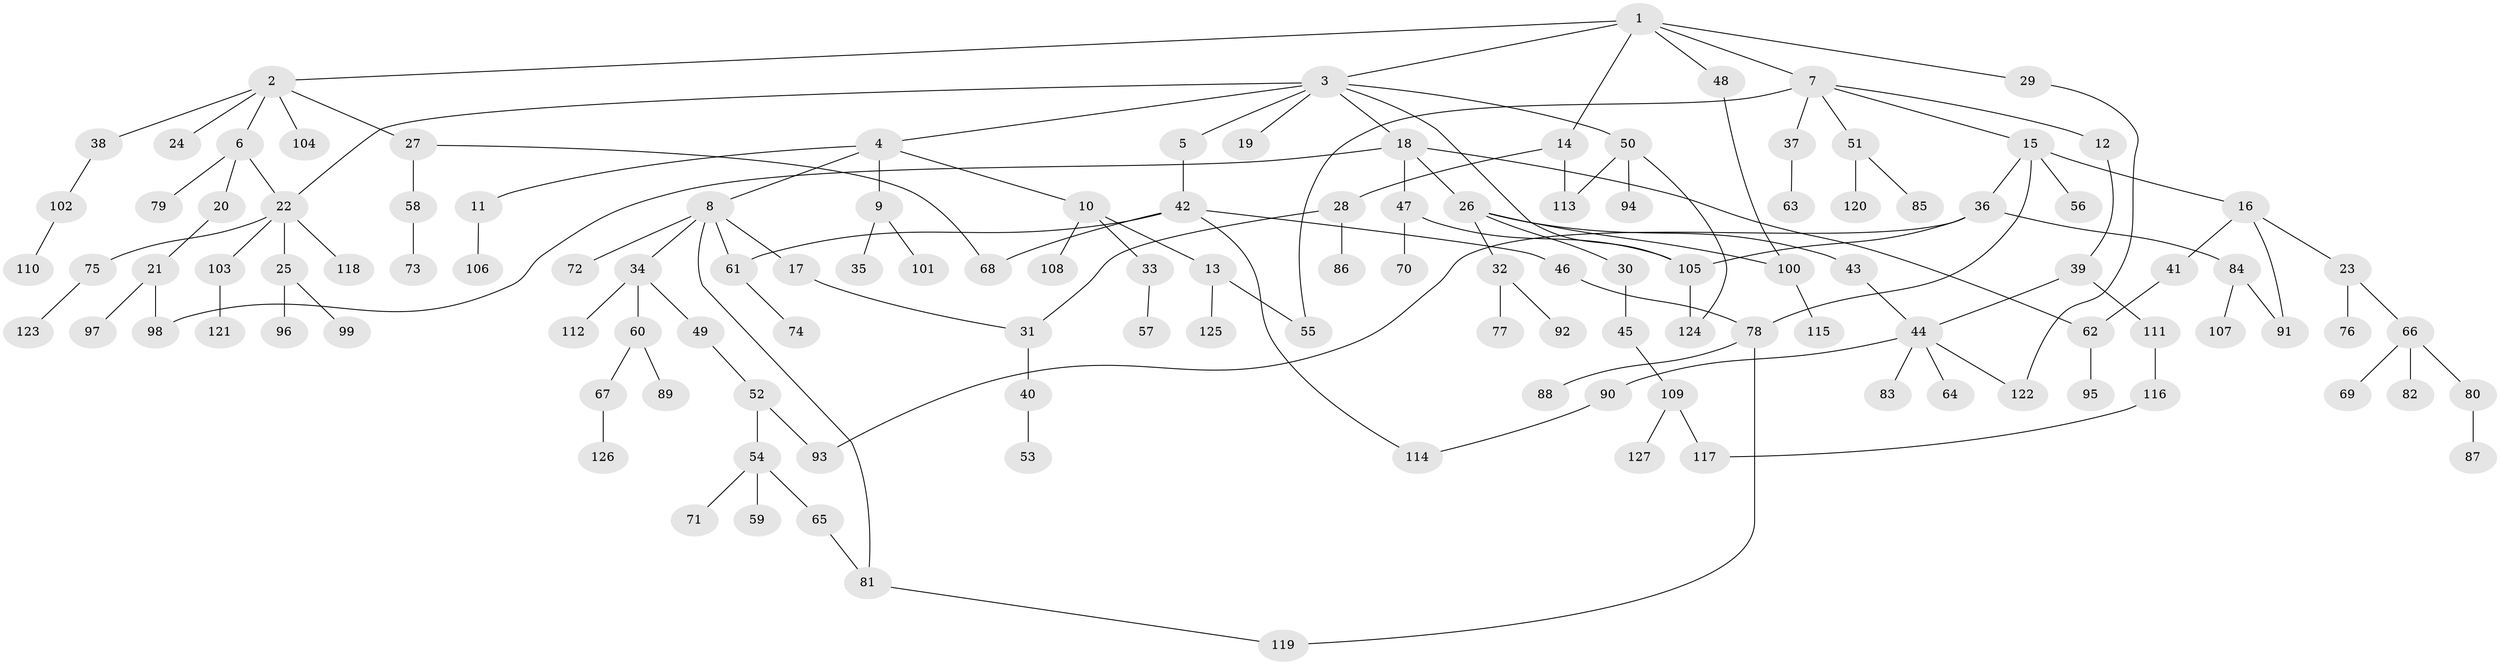 // coarse degree distribution, {10: 0.011111111111111112, 7: 0.03333333333333333, 11: 0.011111111111111112, 2: 0.3333333333333333, 8: 0.022222222222222223, 3: 0.12222222222222222, 1: 0.3888888888888889, 5: 0.022222222222222223, 6: 0.022222222222222223, 4: 0.03333333333333333}
// Generated by graph-tools (version 1.1) at 2025/51/02/27/25 19:51:39]
// undirected, 127 vertices, 147 edges
graph export_dot {
graph [start="1"]
  node [color=gray90,style=filled];
  1;
  2;
  3;
  4;
  5;
  6;
  7;
  8;
  9;
  10;
  11;
  12;
  13;
  14;
  15;
  16;
  17;
  18;
  19;
  20;
  21;
  22;
  23;
  24;
  25;
  26;
  27;
  28;
  29;
  30;
  31;
  32;
  33;
  34;
  35;
  36;
  37;
  38;
  39;
  40;
  41;
  42;
  43;
  44;
  45;
  46;
  47;
  48;
  49;
  50;
  51;
  52;
  53;
  54;
  55;
  56;
  57;
  58;
  59;
  60;
  61;
  62;
  63;
  64;
  65;
  66;
  67;
  68;
  69;
  70;
  71;
  72;
  73;
  74;
  75;
  76;
  77;
  78;
  79;
  80;
  81;
  82;
  83;
  84;
  85;
  86;
  87;
  88;
  89;
  90;
  91;
  92;
  93;
  94;
  95;
  96;
  97;
  98;
  99;
  100;
  101;
  102;
  103;
  104;
  105;
  106;
  107;
  108;
  109;
  110;
  111;
  112;
  113;
  114;
  115;
  116;
  117;
  118;
  119;
  120;
  121;
  122;
  123;
  124;
  125;
  126;
  127;
  1 -- 2;
  1 -- 3;
  1 -- 7;
  1 -- 14;
  1 -- 29;
  1 -- 48;
  2 -- 6;
  2 -- 24;
  2 -- 27;
  2 -- 38;
  2 -- 104;
  3 -- 4;
  3 -- 5;
  3 -- 18;
  3 -- 19;
  3 -- 22;
  3 -- 50;
  3 -- 105;
  4 -- 8;
  4 -- 9;
  4 -- 10;
  4 -- 11;
  5 -- 42;
  6 -- 20;
  6 -- 79;
  6 -- 22;
  7 -- 12;
  7 -- 15;
  7 -- 37;
  7 -- 51;
  7 -- 55;
  8 -- 17;
  8 -- 34;
  8 -- 72;
  8 -- 61;
  8 -- 81;
  9 -- 35;
  9 -- 101;
  10 -- 13;
  10 -- 33;
  10 -- 108;
  11 -- 106;
  12 -- 39;
  13 -- 125;
  13 -- 55;
  14 -- 28;
  14 -- 113;
  15 -- 16;
  15 -- 36;
  15 -- 56;
  15 -- 78;
  16 -- 23;
  16 -- 41;
  16 -- 91;
  17 -- 31;
  18 -- 26;
  18 -- 47;
  18 -- 62;
  18 -- 98;
  20 -- 21;
  21 -- 97;
  21 -- 98;
  22 -- 25;
  22 -- 75;
  22 -- 103;
  22 -- 118;
  23 -- 66;
  23 -- 76;
  25 -- 96;
  25 -- 99;
  26 -- 30;
  26 -- 32;
  26 -- 43;
  26 -- 100;
  27 -- 58;
  27 -- 68;
  28 -- 86;
  28 -- 31;
  29 -- 122;
  30 -- 45;
  31 -- 40;
  32 -- 77;
  32 -- 92;
  33 -- 57;
  34 -- 49;
  34 -- 60;
  34 -- 112;
  36 -- 84;
  36 -- 93;
  36 -- 105;
  37 -- 63;
  38 -- 102;
  39 -- 111;
  39 -- 44;
  40 -- 53;
  41 -- 62;
  42 -- 46;
  42 -- 61;
  42 -- 114;
  42 -- 68;
  43 -- 44;
  44 -- 64;
  44 -- 83;
  44 -- 90;
  44 -- 122;
  45 -- 109;
  46 -- 78;
  47 -- 70;
  47 -- 105;
  48 -- 100;
  49 -- 52;
  50 -- 94;
  50 -- 113;
  50 -- 124;
  51 -- 85;
  51 -- 120;
  52 -- 54;
  52 -- 93;
  54 -- 59;
  54 -- 65;
  54 -- 71;
  58 -- 73;
  60 -- 67;
  60 -- 89;
  61 -- 74;
  62 -- 95;
  65 -- 81;
  66 -- 69;
  66 -- 80;
  66 -- 82;
  67 -- 126;
  75 -- 123;
  78 -- 88;
  78 -- 119;
  80 -- 87;
  81 -- 119;
  84 -- 107;
  84 -- 91;
  90 -- 114;
  100 -- 115;
  102 -- 110;
  103 -- 121;
  105 -- 124;
  109 -- 127;
  109 -- 117;
  111 -- 116;
  116 -- 117;
}
